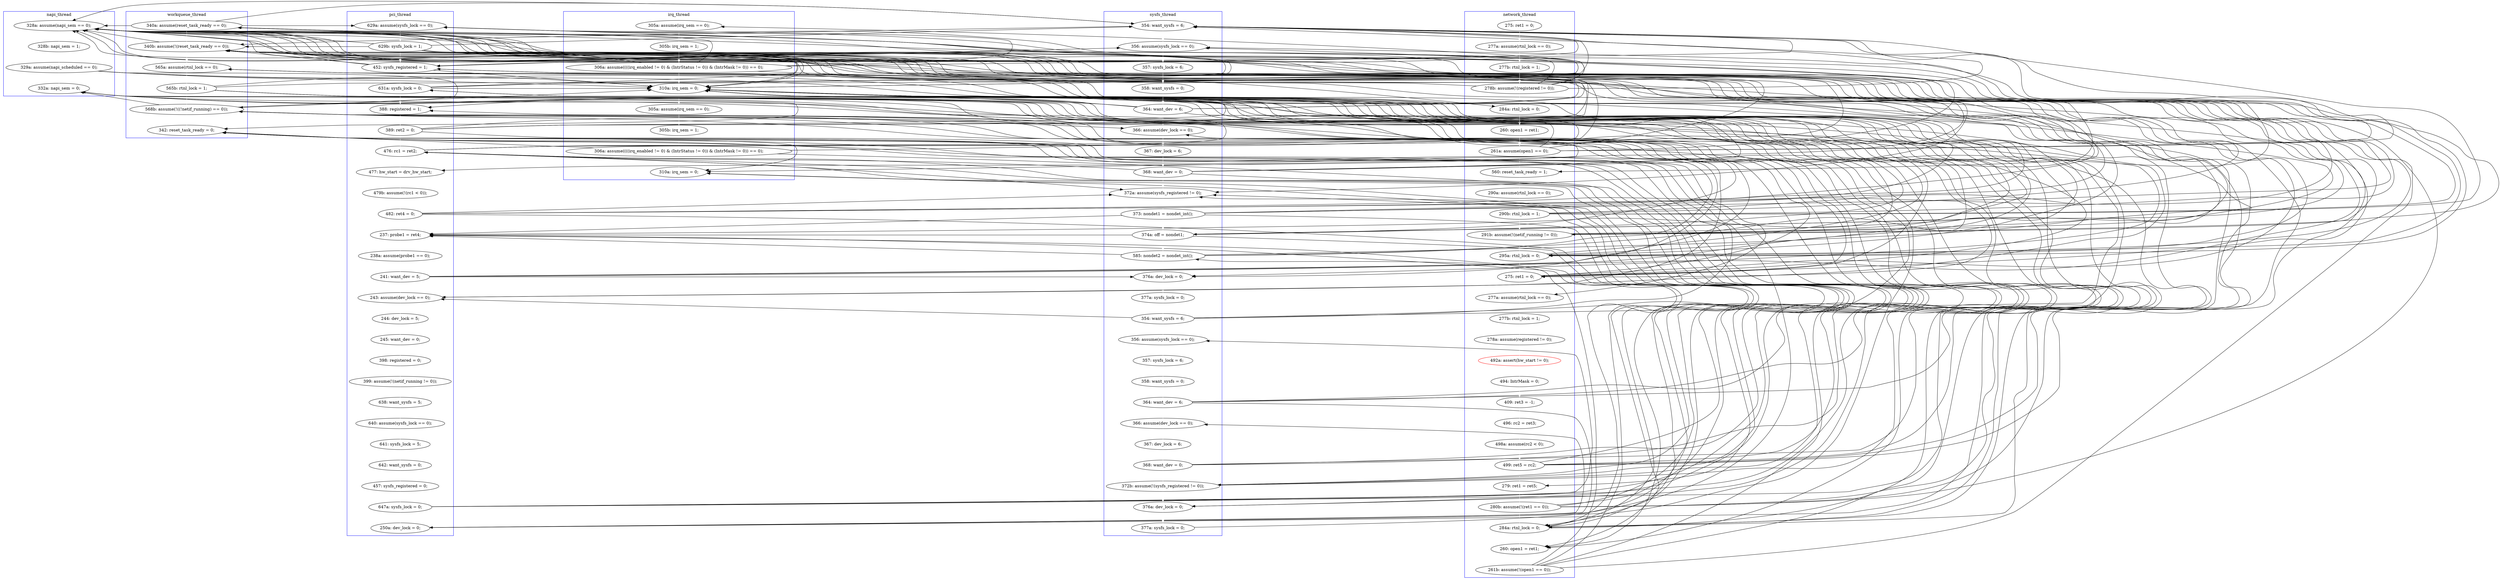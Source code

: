 digraph Counterexample {
	204 -> 205 [color = white, style = solid]
	211 -> 213 [color = white, style = solid]
	150 -> 163 [color = black, style = solid, constraint = false]
	35 -> 74 [color = black, style = solid, constraint = false]
	135 -> 151 [color = black, style = solid, constraint = false]
	188 -> 190 [color = white, style = solid]
	190 -> 221 [color = black, style = solid, constraint = false]
	74 -> 130 [color = black, style = solid, constraint = false]
	52 -> 159 [color = black, style = solid, constraint = false]
	194 -> 217 [color = black, style = solid, constraint = false]
	88 -> 96 [color = black, style = solid, constraint = false]
	74 -> 77 [color = black, style = solid, constraint = false]
	71 -> 208 [color = black, style = solid, constraint = false]
	60 -> 65 [color = white, style = solid]
	71 -> 77 [color = black, style = solid, constraint = false]
	143 -> 159 [color = black, style = solid, constraint = false]
	97 -> 98 [color = black, style = solid, constraint = false]
	156 -> 159 [color = black, style = solid, constraint = false]
	88 -> 208 [color = black, style = solid, constraint = false]
	128 -> 131 [color = white, style = solid]
	77 -> 159 [color = black, style = solid, constraint = false]
	135 -> 137 [color = black, style = solid, constraint = false]
	119 -> 208 [color = black, style = solid, constraint = false]
	70 -> 159 [color = black, style = solid, constraint = false]
	70 -> 77 [color = white, style = solid]
	150 -> 164 [color = white, style = solid]
	134 -> 137 [color = black, style = solid, constraint = false]
	95 -> 120 [color = black, style = solid, constraint = false]
	141 -> 208 [color = black, style = solid, constraint = false]
	74 -> 78 [color = black, style = solid, constraint = false]
	143 -> 145 [color = black, style = solid, constraint = false]
	97 -> 159 [color = black, style = solid, constraint = false]
	148 -> 208 [color = black, style = solid, constraint = false]
	128 -> 135 [color = black, style = solid, constraint = false]
	88 -> 130 [color = black, style = solid, constraint = false]
	118 -> 119 [color = white, style = solid]
	115 -> 118 [color = white, style = solid]
	95 -> 208 [color = black, style = solid, constraint = false]
	169 -> 170 [color = white, style = solid]
	167 -> 217 [color = black, style = solid, constraint = false]
	177 -> 178 [color = white, style = solid]
	109 -> 114 [color = white, style = solid]
	194 -> 203 [color = white, style = solid]
	162 -> 163 [color = black, style = solid, constraint = false]
	184 -> 185 [color = white, style = solid]
	130 -> 159 [color = black, style = solid, constraint = false]
	202 -> 217 [color = black, style = solid, constraint = false]
	130 -> 131 [color = black, style = solid, constraint = false]
	138 -> 140 [color = black, style = solid, constraint = false]
	88 -> 95 [color = black, style = solid, constraint = false]
	162 -> 164 [color = black, style = solid, constraint = false]
	140 -> 141 [color = white, style = solid]
	162 -> 208 [color = black, style = solid, constraint = false]
	141 -> 143 [color = black, style = solid, constraint = false]
	208 -> 210 [color = white, style = solid]
	77 -> 82 [color = white, style = solid]
	168 -> 169 [color = white, style = solid]
	39 -> 40 [color = white, style = solid]
	78 -> 95 [color = white, style = solid]
	165 -> 167 [color = white, style = solid]
	52 -> 208 [color = black, style = solid, constraint = false]
	134 -> 159 [color = black, style = solid, constraint = false]
	71 -> 130 [color = black, style = solid, constraint = false]
	119 -> 159 [color = black, style = solid, constraint = false]
	108 -> 109 [color = white, style = solid]
	66 -> 71 [color = white, style = solid]
	127 -> 130 [color = black, style = solid, constraint = false]
	42 -> 69 [color = black, style = solid, constraint = false]
	193 -> 194 [color = white, style = solid]
	134 -> 140 [color = black, style = solid, constraint = false]
	156 -> 164 [color = black, style = solid, constraint = false]
	97 -> 130 [color = black, style = solid, constraint = false]
	213 -> 217 [color = black, style = solid, constraint = false]
	42 -> 208 [color = white, style = solid]
	135 -> 140 [color = black, style = solid, constraint = false]
	138 -> 143 [color = white, style = solid]
	54 -> 130 [color = white, style = solid]
	77 -> 208 [color = black, style = solid, constraint = false]
	127 -> 208 [color = black, style = solid, constraint = false]
	192 -> 193 [color = white, style = solid]
	85 -> 88 [color = white, style = solid]
	82 -> 208 [color = black, style = solid, constraint = false]
	99 -> 103 [color = white, style = solid]
	114 -> 115 [color = white, style = solid]
	216 -> 237 [color = black, style = solid, constraint = false]
	66 -> 74 [color = black, style = solid, constraint = false]
	130 -> 140 [color = white, style = solid]
	119 -> 120 [color = black, style = solid, constraint = false]
	150 -> 208 [color = black, style = solid, constraint = false]
	83 -> 84 [color = white, style = solid]
	138 -> 159 [color = black, style = solid, constraint = false]
	205 -> 216 [color = white, style = solid]
	65 -> 66 [color = white, style = solid]
	143 -> 151 [color = black, style = solid, constraint = false]
	167 -> 168 [color = black, style = solid, constraint = false]
	77 -> 78 [color = black, style = solid, constraint = false]
	96 -> 97 [color = white, style = solid]
	95 -> 96 [color = black, style = solid, constraint = false]
	170 -> 177 [color = white, style = solid]
	95 -> 159 [color = black, style = solid, constraint = false]
	70 -> 74 [color = black, style = solid, constraint = false]
	194 -> 202 [color = black, style = solid, constraint = false]
	137 -> 138 [color = white, style = solid]
	74 -> 159 [color = black, style = solid, constraint = false]
	52 -> 60 [color = white, style = solid]
	162 -> 168 [color = black, style = solid, constraint = false]
	128 -> 130 [color = black, style = solid, constraint = false]
	52 -> 54 [color = black, style = solid, constraint = false]
	97 -> 120 [color = black, style = solid, constraint = false]
	216 -> 227 [color = white, style = solid]
	128 -> 208 [color = black, style = solid, constraint = false]
	70 -> 130 [color = black, style = solid, constraint = false]
	119 -> 128 [color = black, style = solid, constraint = false]
	182 -> 183 [color = white, style = solid]
	66 -> 208 [color = black, style = solid, constraint = false]
	167 -> 208 [color = black, style = solid, constraint = false]
	54 -> 60 [color = black, style = solid, constraint = false]
	216 -> 217 [color = black, style = solid, constraint = false]
	128 -> 137 [color = black, style = solid, constraint = false]
	216 -> 221 [color = black, style = solid, constraint = false]
	190 -> 217 [color = black, style = solid, constraint = false]
	183 -> 184 [color = white, style = solid]
	143 -> 208 [color = black, style = solid, constraint = false]
	210 -> 211 [color = white, style = solid]
	194 -> 208 [color = black, style = solid, constraint = false]
	134 -> 135 [color = black, style = solid, constraint = false]
	119 -> 124 [color = white, style = solid]
	77 -> 83 [color = black, style = solid, constraint = false]
	70 -> 71 [color = black, style = solid, constraint = false]
	203 -> 204 [color = white, style = solid]
	163 -> 221 [color = white, style = solid]
	49 -> 52 [color = white, style = solid]
	54 -> 208 [color = black, style = solid, constraint = false]
	103 -> 108 [color = white, style = solid]
	42 -> 45 [color = black, style = solid, constraint = false]
	138 -> 208 [color = black, style = solid, constraint = false]
	156 -> 168 [color = white, style = solid]
	82 -> 95 [color = black, style = solid, constraint = false]
	127 -> 135 [color = white, style = solid]
	202 -> 221 [color = black, style = solid, constraint = false]
	156 -> 163 [color = black, style = solid, constraint = false]
	156 -> 208 [color = black, style = solid, constraint = false]
	133 -> 134 [color = white, style = solid]
	78 -> 208 [color = black, style = solid, constraint = false]
	54 -> 69 [color = black, style = solid, constraint = false]
	122 -> 124 [color = black, style = solid, constraint = false]
	52 -> 74 [color = black, style = solid, constraint = false]
	120 -> 121 [color = white, style = solid]
	154 -> 156 [color = white, style = solid]
	71 -> 74 [color = black, style = solid, constraint = false]
	54 -> 74 [color = black, style = solid, constraint = false]
	82 -> 130 [color = black, style = solid, constraint = false]
	127 -> 128 [color = black, style = solid, constraint = false]
	194 -> 221 [color = black, style = solid, constraint = false]
	228 -> 237 [color = black, style = solid, constraint = false]
	221 -> 227 [color = black, style = solid, constraint = false]
	148 -> 151 [color = black, style = solid, constraint = false]
	71 -> 159 [color = black, style = solid, constraint = false]
	130 -> 208 [color = black, style = solid, constraint = false]
	213 -> 237 [color = white, style = solid]
	221 -> 237 [color = black, style = solid, constraint = false]
	143 -> 150 [color = white, style = solid]
	98 -> 99 [color = white, style = solid]
	143 -> 163 [color = black, style = solid, constraint = false]
	35 -> 45 [color = white, style = solid]
	35 -> 39 [color = black, style = solid, constraint = false]
	40 -> 42 [color = white, style = solid]
	151 -> 154 [color = white, style = solid]
	130 -> 137 [color = black, style = solid, constraint = false]
	32 -> 35 [color = white, style = solid]
	190 -> 208 [color = black, style = solid, constraint = false]
	202 -> 208 [color = black, style = solid, constraint = false]
	217 -> 221 [color = black, style = solid, constraint = false]
	191 -> 192 [color = white, style = solid]
	74 -> 83 [color = white, style = solid]
	122 -> 137 [color = white, style = solid]
	35 -> 69 [color = black, style = solid, constraint = false]
	78 -> 130 [color = black, style = solid, constraint = false]
	163 -> 208 [color = black, style = solid, constraint = false]
	78 -> 82 [color = black, style = solid, constraint = false]
	119 -> 130 [color = black, style = solid, constraint = false]
	122 -> 208 [color = black, style = solid, constraint = false]
	148 -> 159 [color = black, style = solid, constraint = false]
	217 -> 237 [color = black, style = solid, constraint = false]
	66 -> 69 [color = black, style = solid, constraint = false]
	130 -> 135 [color = black, style = solid, constraint = false]
	97 -> 128 [color = white, style = solid]
	27 -> 31 [color = white, style = solid]
	127 -> 137 [color = black, style = solid, constraint = false]
	163 -> 217 [color = black, style = solid, constraint = false]
	128 -> 159 [color = black, style = solid, constraint = false]
	124 -> 127 [color = white, style = solid]
	217 -> 227 [color = black, style = solid, constraint = false]
	213 -> 221 [color = black, style = solid, constraint = false]
	82 -> 83 [color = black, style = solid, constraint = false]
	138 -> 151 [color = black, style = solid, constraint = false]
	162 -> 217 [color = white, style = solid]
	148 -> 150 [color = black, style = solid, constraint = false]
	95 -> 98 [color = white, style = solid]
	42 -> 74 [color = black, style = solid, constraint = false]
	66 -> 130 [color = black, style = solid, constraint = false]
	97 -> 208 [color = black, style = solid, constraint = false]
	205 -> 221 [color = black, style = solid, constraint = false]
	127 -> 159 [color = black, style = solid, constraint = false]
	78 -> 83 [color = black, style = solid, constraint = false]
	141 -> 151 [color = black, style = solid, constraint = false]
	122 -> 130 [color = black, style = solid, constraint = false]
	70 -> 208 [color = black, style = solid, constraint = false]
	52 -> 69 [color = black, style = solid, constraint = false]
	88 -> 159 [color = black, style = solid, constraint = false]
	159 -> 160 [color = white, style = solid]
	141 -> 145 [color = black, style = solid, constraint = false]
	66 -> 159 [color = black, style = solid, constraint = false]
	150 -> 151 [color = black, style = solid, constraint = false]
	54 -> 159 [color = black, style = solid, constraint = false]
	163 -> 168 [color = black, style = solid, constraint = false]
	35 -> 54 [color = black, style = solid, constraint = false]
	160 -> 162 [color = white, style = solid]
	35 -> 159 [color = black, style = solid, constraint = false]
	138 -> 145 [color = black, style = solid, constraint = false]
	88 -> 120 [color = white, style = solid]
	185 -> 188 [color = white, style = solid]
	42 -> 159 [color = black, style = solid, constraint = false]
	122 -> 128 [color = black, style = solid, constraint = false]
	82 -> 159 [color = black, style = solid, constraint = false]
	135 -> 159 [color = black, style = solid, constraint = false]
	82 -> 96 [color = white, style = solid]
	77 -> 130 [color = black, style = solid, constraint = false]
	167 -> 191 [color = white, style = solid]
	141 -> 163 [color = white, style = solid]
	167 -> 221 [color = black, style = solid, constraint = false]
	213 -> 216 [color = black, style = solid, constraint = false]
	95 -> 130 [color = black, style = solid, constraint = false]
	134 -> 208 [color = black, style = solid, constraint = false]
	31 -> 32 [color = white, style = solid]
	42 -> 54 [color = black, style = solid, constraint = false]
	74 -> 208 [color = black, style = solid, constraint = false]
	78 -> 159 [color = black, style = solid, constraint = false]
	145 -> 148 [color = white, style = solid]
	131 -> 133 [color = white, style = solid]
	141 -> 159 [color = black, style = solid, constraint = false]
	84 -> 85 [color = white, style = solid]
	163 -> 164 [color = black, style = solid, constraint = false]
	205 -> 217 [color = black, style = solid, constraint = false]
	178 -> 182 [color = white, style = solid]
	164 -> 165 [color = white, style = solid]
	135 -> 208 [color = black, style = solid, constraint = false]
	45 -> 49 [color = white, style = solid]
	190 -> 191 [color = black, style = solid, constraint = false]
	122 -> 159 [color = black, style = solid, constraint = false]
	134 -> 151 [color = white, style = solid]
	135 -> 145 [color = white, style = solid]
	202 -> 203 [color = black, style = solid, constraint = false]
	121 -> 122 [color = white, style = solid]
	148 -> 163 [color = black, style = solid, constraint = false]
	71 -> 78 [color = white, style = solid]
	150 -> 159 [color = black, style = solid, constraint = false]
	69 -> 70 [color = white, style = solid]
	227 -> 228 [color = white, style = solid]
	190 -> 202 [color = white, style = solid]
	205 -> 208 [color = black, style = solid, constraint = false]
	subgraph cluster5 {
		label = workqueue_thread
		color = blue
		130  [label = "340b: assume(!(reset_task_ready == 0));"]
		140  [label = "565a: assume(rtnl_lock == 0);"]
		54  [label = "340a: assume(reset_task_ready == 0);"]
		141  [label = "565b: rtnl_lock = 1;"]
		163  [label = "568b: assume(!((!netif_running) == 0));"]
		221  [label = "342: reset_task_ready = 0;"]
	}
	subgraph cluster6 {
		label = sysfs_thread
		color = blue
		150  [label = "585: nondet2 = nondet_int();"]
		137  [label = "372a: assume(sysfs_registered != 0);"]
		167  [label = "354: want_sysfs = 6;"]
		191  [label = "356: assume(sysfs_lock == 0);"]
		121  [label = "367: dev_lock = 6;"]
		165  [label = "377a: sysfs_lock = 0;"]
		88  [label = "364: want_dev = 6;"]
		193  [label = "358: want_sysfs = 0;"]
		192  [label = "357: sysfs_lock = 6;"]
		216  [label = "372b: assume(!(sysfs_registered != 0));"]
		83  [label = "356: assume(sysfs_lock == 0);"]
		227  [label = "376a: dev_lock = 0;"]
		84  [label = "357: sysfs_lock = 6;"]
		120  [label = "366: assume(dev_lock == 0);"]
		143  [label = "374a: off = nondet1;"]
		85  [label = "358: want_sysfs = 0;"]
		74  [label = "354: want_sysfs = 6;"]
		194  [label = "364: want_dev = 6;"]
		164  [label = "376a: dev_lock = 0;"]
		203  [label = "366: assume(dev_lock == 0);"]
		138  [label = "373: nondet1 = nondet_int();"]
		205  [label = "368: want_dev = 0;"]
		204  [label = "367: dev_lock = 6;"]
		122  [label = "368: want_dev = 0;"]
		228  [label = "377a: sysfs_lock = 0;"]
	}
	subgraph cluster4 {
		label = napi_thread
		color = blue
		159  [label = "328a: assume(napi_sem == 0);"]
		160  [label = "328b: napi_sem = 1;"]
		162  [label = "329a: assume(napi_scheduled == 0);"]
		217  [label = "332a: napi_sem = 0;"]
	}
	subgraph cluster2 {
		label = network_thread
		color = blue
		109  [label = "494: IntrMask = 0;"]
		78  [label = "295a: rtnl_lock = 0;"]
		127  [label = "280b: assume(!(ret1 == 0));"]
		115  [label = "496: rc2 = ret3;"]
		148  [label = "261b: assume(!(open1 == 0));"]
		118  [label = "498a: assume(rc2 < 0);"]
		124  [label = "279: ret1 = ret5;"]
		135  [label = "284a: rtnl_lock = 0;"]
		95  [label = "275: ret1 = 0;"]
		66  [label = "290b: rtnl_lock = 1;"]
		31  [label = "277a: assume(rtnl_lock == 0);"]
		99  [label = "277b: rtnl_lock = 1;"]
		60  [label = "560: reset_task_ready = 1;"]
		32  [label = "277b: rtnl_lock = 1;"]
		103  [label = "278a: assume(registered != 0);"]
		45  [label = "284a: rtnl_lock = 0;"]
		71  [label = "291b: assume(!(netif_running != 0));"]
		108  [label = "492a: assert(hw_start != 0);", color = red]
		119  [label = "499: ret5 = rc2;"]
		35  [label = "278b: assume(!(registered != 0));"]
		27  [label = "275: ret1 = 0;"]
		145  [label = "260: open1 = ret1;"]
		65  [label = "290a: assume(rtnl_lock == 0);"]
		98  [label = "277a: assume(rtnl_lock == 0);"]
		49  [label = "260: open1 = ret1;"]
		114  [label = "409: ret3 = -1;"]
		52  [label = "261a: assume(open1 == 0);"]
	}
	subgraph cluster3 {
		label = irq_thread
		color = blue
		40  [label = "305b: irq_sem = 1;"]
		213  [label = "306a: assume((((irq_enabled != 0) & (IntrStatus != 0)) & (IntrMask != 0)) == 0);"]
		208  [label = "310a: irq_sem = 0;"]
		237  [label = "310a: irq_sem = 0;"]
		39  [label = "305a: assume(irq_sem == 0);"]
		211  [label = "305b: irq_sem = 1;"]
		42  [label = "306a: assume((((irq_enabled != 0) & (IntrStatus != 0)) & (IntrMask != 0)) == 0);"]
		210  [label = "305a: assume(irq_sem == 0);"]
	}
	subgraph cluster1 {
		label = pci_thread
		color = blue
		97  [label = "389: ret2 = 0;"]
		96  [label = "388: registered = 1;"]
		128  [label = "476: rc1 = ret2;"]
		202  [label = "250a: dev_lock = 0;"]
		131  [label = "477: hw_start = drv_hw_start;"]
		184  [label = "641: sysfs_lock = 5;"]
		170  [label = "245: want_dev = 0;"]
		70  [label = "629b: sysfs_lock = 1;"]
		183  [label = "640: assume(sysfs_lock == 0);"]
		188  [label = "457: sysfs_registered = 0;"]
		190  [label = "647a: sysfs_lock = 0;"]
		178  [label = "399: assume(!(netif_running != 0));"]
		185  [label = "642: want_sysfs = 0;"]
		156  [label = "241: want_dev = 5;"]
		169  [label = "244: dev_lock = 5;"]
		154  [label = "238a: assume(probe1 == 0);"]
		77  [label = "452: sysfs_registered = 1;"]
		151  [label = "237: probe1 = ret4;"]
		134  [label = "482: ret4 = 0;"]
		133  [label = "479b: assume(!(rc1 < 0));"]
		182  [label = "638: want_sysfs = 5;"]
		82  [label = "631a: sysfs_lock = 0;"]
		177  [label = "398: registered = 0;"]
		69  [label = "629a: assume(sysfs_lock == 0);"]
		168  [label = "243: assume(dev_lock == 0);"]
	}
}